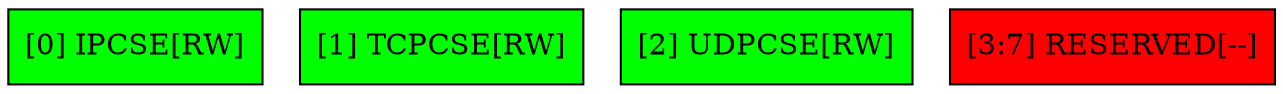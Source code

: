digraph TCSCR{
node [shape = "record" 
 style="filled" ];
node0 [ label = "[0] IPCSE[RW]"
 fillcolor = "green"];
node1 [ label = "[1] TCPCSE[RW]"
 fillcolor = "green"];
node2 [ label = "[2] UDPCSE[RW]"
 fillcolor = "green"];
node3 [ label = "[3:7] RESERVED[--]"
 fillcolor = "red"];
}